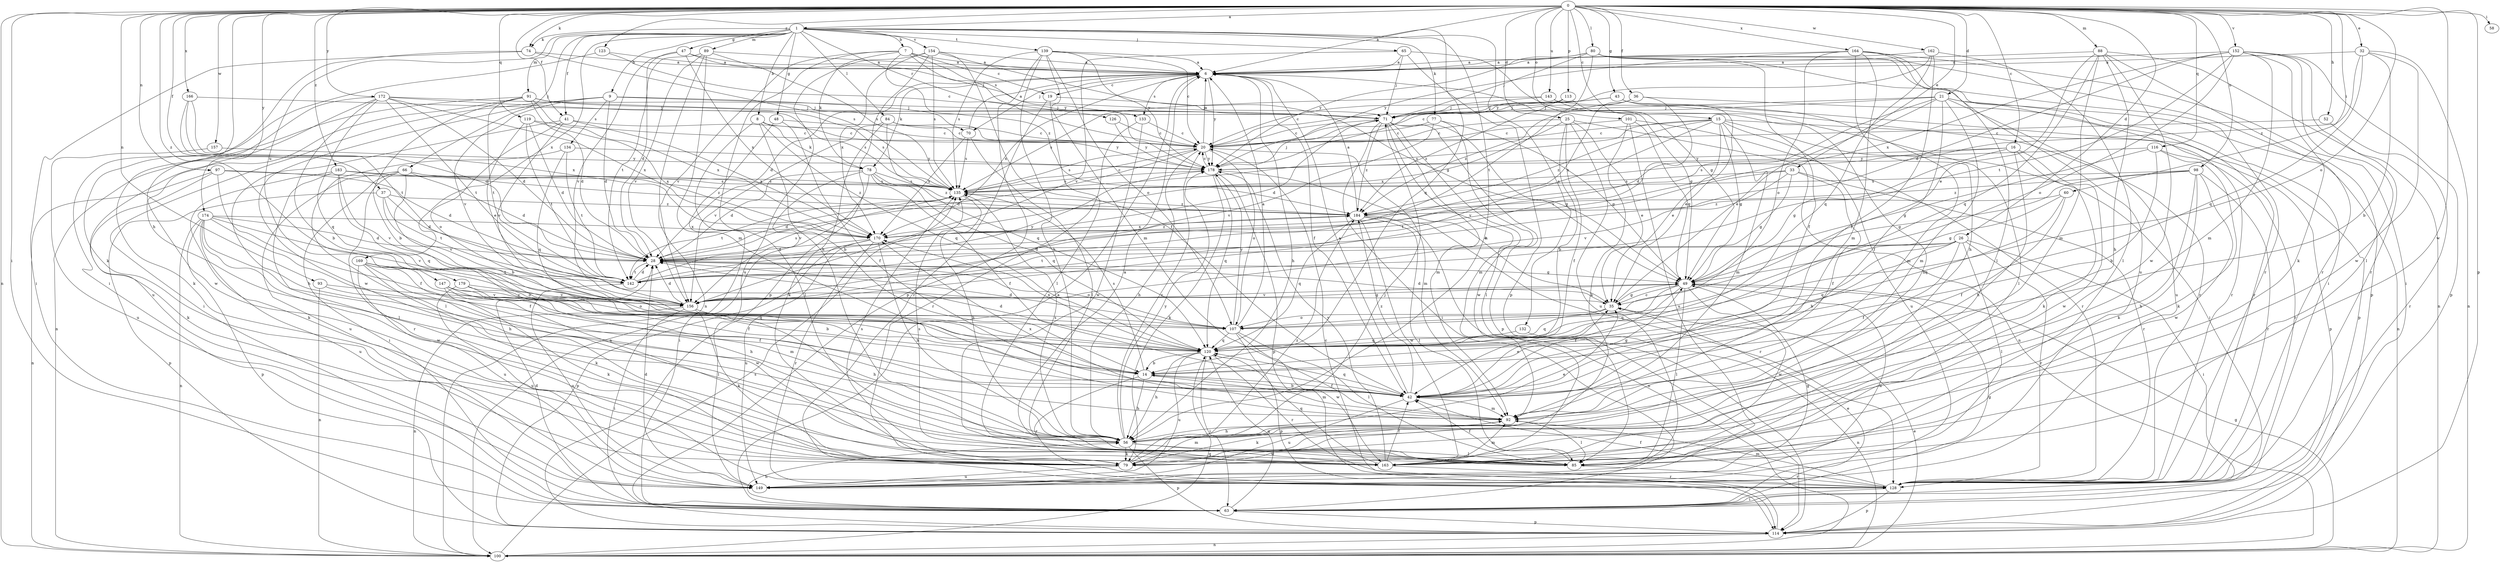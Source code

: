 strict digraph  {
0;
1;
6;
7;
8;
9;
14;
15;
16;
19;
20;
21;
25;
26;
28;
32;
33;
35;
36;
37;
41;
42;
43;
47;
48;
49;
52;
56;
58;
60;
63;
65;
66;
70;
71;
74;
77;
78;
79;
80;
84;
85;
88;
89;
91;
92;
93;
97;
98;
100;
101;
107;
113;
114;
116;
119;
120;
123;
126;
128;
132;
133;
134;
135;
139;
142;
143;
147;
149;
152;
154;
156;
157;
162;
163;
164;
166;
169;
170;
172;
174;
178;
179;
183;
184;
0 -> 1  [label=a];
0 -> 6  [label=a];
0 -> 15  [label=c];
0 -> 16  [label=c];
0 -> 21  [label=d];
0 -> 25  [label=d];
0 -> 26  [label=d];
0 -> 32  [label=e];
0 -> 33  [label=e];
0 -> 36  [label=f];
0 -> 37  [label=f];
0 -> 41  [label=f];
0 -> 43  [label=g];
0 -> 52  [label=h];
0 -> 56  [label=h];
0 -> 58  [label=i];
0 -> 60  [label=i];
0 -> 63  [label=i];
0 -> 74  [label=k];
0 -> 80  [label=l];
0 -> 88  [label=m];
0 -> 93  [label=n];
0 -> 97  [label=n];
0 -> 98  [label=n];
0 -> 100  [label=n];
0 -> 101  [label=o];
0 -> 107  [label=o];
0 -> 113  [label=p];
0 -> 114  [label=p];
0 -> 116  [label=q];
0 -> 119  [label=q];
0 -> 123  [label=r];
0 -> 143  [label=u];
0 -> 152  [label=v];
0 -> 157  [label=w];
0 -> 162  [label=w];
0 -> 163  [label=w];
0 -> 164  [label=x];
0 -> 166  [label=x];
0 -> 172  [label=y];
0 -> 174  [label=y];
0 -> 179  [label=z];
0 -> 183  [label=z];
1 -> 7  [label=b];
1 -> 8  [label=b];
1 -> 9  [label=b];
1 -> 41  [label=f];
1 -> 47  [label=g];
1 -> 48  [label=g];
1 -> 56  [label=h];
1 -> 65  [label=j];
1 -> 66  [label=j];
1 -> 74  [label=k];
1 -> 77  [label=k];
1 -> 84  [label=l];
1 -> 89  [label=m];
1 -> 91  [label=m];
1 -> 120  [label=q];
1 -> 126  [label=r];
1 -> 132  [label=s];
1 -> 139  [label=t];
1 -> 147  [label=u];
1 -> 154  [label=v];
1 -> 169  [label=x];
6 -> 19  [label=c];
6 -> 28  [label=d];
6 -> 42  [label=f];
6 -> 49  [label=g];
6 -> 56  [label=h];
6 -> 70  [label=j];
6 -> 78  [label=k];
6 -> 133  [label=s];
6 -> 170  [label=x];
6 -> 178  [label=y];
7 -> 6  [label=a];
7 -> 19  [label=c];
7 -> 56  [label=h];
7 -> 78  [label=k];
7 -> 133  [label=s];
7 -> 156  [label=v];
7 -> 178  [label=y];
7 -> 184  [label=z];
8 -> 14  [label=b];
8 -> 20  [label=c];
8 -> 78  [label=k];
8 -> 85  [label=l];
8 -> 120  [label=q];
9 -> 28  [label=d];
9 -> 63  [label=i];
9 -> 70  [label=j];
9 -> 71  [label=j];
9 -> 134  [label=s];
9 -> 156  [label=v];
9 -> 163  [label=w];
14 -> 42  [label=f];
14 -> 56  [label=h];
14 -> 92  [label=m];
14 -> 128  [label=r];
14 -> 135  [label=s];
15 -> 20  [label=c];
15 -> 35  [label=e];
15 -> 49  [label=g];
15 -> 63  [label=i];
15 -> 92  [label=m];
15 -> 114  [label=p];
15 -> 135  [label=s];
15 -> 149  [label=u];
15 -> 156  [label=v];
15 -> 184  [label=z];
16 -> 49  [label=g];
16 -> 56  [label=h];
16 -> 79  [label=k];
16 -> 135  [label=s];
16 -> 163  [label=w];
16 -> 178  [label=y];
19 -> 71  [label=j];
19 -> 85  [label=l];
19 -> 128  [label=r];
20 -> 6  [label=a];
20 -> 28  [label=d];
20 -> 56  [label=h];
20 -> 92  [label=m];
20 -> 107  [label=o];
20 -> 135  [label=s];
20 -> 178  [label=y];
21 -> 20  [label=c];
21 -> 28  [label=d];
21 -> 35  [label=e];
21 -> 42  [label=f];
21 -> 71  [label=j];
21 -> 92  [label=m];
21 -> 100  [label=n];
21 -> 128  [label=r];
21 -> 149  [label=u];
25 -> 14  [label=b];
25 -> 20  [label=c];
25 -> 35  [label=e];
25 -> 42  [label=f];
25 -> 100  [label=n];
25 -> 149  [label=u];
25 -> 170  [label=x];
26 -> 14  [label=b];
26 -> 28  [label=d];
26 -> 42  [label=f];
26 -> 63  [label=i];
26 -> 85  [label=l];
26 -> 120  [label=q];
26 -> 128  [label=r];
26 -> 142  [label=t];
28 -> 49  [label=g];
28 -> 107  [label=o];
28 -> 142  [label=t];
32 -> 6  [label=a];
32 -> 14  [label=b];
32 -> 100  [label=n];
32 -> 120  [label=q];
32 -> 163  [label=w];
32 -> 184  [label=z];
33 -> 42  [label=f];
33 -> 49  [label=g];
33 -> 128  [label=r];
33 -> 135  [label=s];
33 -> 142  [label=t];
33 -> 156  [label=v];
35 -> 28  [label=d];
35 -> 49  [label=g];
35 -> 107  [label=o];
35 -> 120  [label=q];
36 -> 71  [label=j];
36 -> 128  [label=r];
36 -> 156  [label=v];
36 -> 170  [label=x];
36 -> 184  [label=z];
37 -> 28  [label=d];
37 -> 114  [label=p];
37 -> 142  [label=t];
37 -> 156  [label=v];
37 -> 184  [label=z];
41 -> 20  [label=c];
41 -> 56  [label=h];
41 -> 107  [label=o];
41 -> 156  [label=v];
41 -> 170  [label=x];
42 -> 6  [label=a];
42 -> 14  [label=b];
42 -> 35  [label=e];
42 -> 49  [label=g];
42 -> 92  [label=m];
42 -> 120  [label=q];
42 -> 149  [label=u];
42 -> 184  [label=z];
43 -> 20  [label=c];
43 -> 35  [label=e];
43 -> 71  [label=j];
43 -> 92  [label=m];
43 -> 114  [label=p];
47 -> 6  [label=a];
47 -> 28  [label=d];
47 -> 71  [label=j];
47 -> 156  [label=v];
47 -> 170  [label=x];
48 -> 20  [label=c];
48 -> 42  [label=f];
48 -> 100  [label=n];
49 -> 42  [label=f];
49 -> 85  [label=l];
49 -> 120  [label=q];
49 -> 149  [label=u];
49 -> 156  [label=v];
49 -> 163  [label=w];
49 -> 35  [label=c];
52 -> 20  [label=c];
52 -> 128  [label=r];
56 -> 20  [label=c];
56 -> 35  [label=e];
56 -> 79  [label=k];
56 -> 85  [label=l];
56 -> 114  [label=p];
56 -> 135  [label=s];
56 -> 163  [label=w];
56 -> 178  [label=y];
60 -> 42  [label=f];
60 -> 49  [label=g];
60 -> 120  [label=q];
60 -> 184  [label=z];
63 -> 6  [label=a];
63 -> 28  [label=d];
63 -> 35  [label=e];
63 -> 49  [label=g];
63 -> 56  [label=h];
63 -> 114  [label=p];
63 -> 120  [label=q];
65 -> 6  [label=a];
65 -> 49  [label=g];
65 -> 71  [label=j];
65 -> 114  [label=p];
65 -> 156  [label=v];
66 -> 14  [label=b];
66 -> 28  [label=d];
66 -> 63  [label=i];
66 -> 128  [label=r];
66 -> 135  [label=s];
66 -> 149  [label=u];
66 -> 184  [label=z];
70 -> 6  [label=a];
70 -> 85  [label=l];
70 -> 135  [label=s];
70 -> 170  [label=x];
71 -> 20  [label=c];
71 -> 28  [label=d];
71 -> 49  [label=g];
71 -> 63  [label=i];
71 -> 85  [label=l];
71 -> 92  [label=m];
71 -> 114  [label=p];
71 -> 163  [label=w];
71 -> 184  [label=z];
74 -> 6  [label=a];
74 -> 63  [label=i];
74 -> 79  [label=k];
74 -> 135  [label=s];
77 -> 20  [label=c];
77 -> 49  [label=g];
77 -> 92  [label=m];
77 -> 156  [label=v];
78 -> 28  [label=d];
78 -> 42  [label=f];
78 -> 63  [label=i];
78 -> 120  [label=q];
78 -> 135  [label=s];
78 -> 156  [label=v];
78 -> 184  [label=z];
79 -> 71  [label=j];
79 -> 92  [label=m];
79 -> 135  [label=s];
79 -> 149  [label=u];
79 -> 184  [label=z];
80 -> 6  [label=a];
80 -> 42  [label=f];
80 -> 63  [label=i];
80 -> 71  [label=j];
80 -> 114  [label=p];
80 -> 142  [label=t];
80 -> 149  [label=u];
80 -> 178  [label=y];
84 -> 20  [label=c];
84 -> 79  [label=k];
84 -> 120  [label=q];
84 -> 156  [label=v];
84 -> 178  [label=y];
85 -> 6  [label=a];
85 -> 42  [label=f];
85 -> 128  [label=r];
88 -> 6  [label=a];
88 -> 35  [label=e];
88 -> 56  [label=h];
88 -> 92  [label=m];
88 -> 100  [label=n];
88 -> 120  [label=q];
88 -> 128  [label=r];
88 -> 163  [label=w];
89 -> 6  [label=a];
89 -> 92  [label=m];
89 -> 100  [label=n];
89 -> 135  [label=s];
89 -> 142  [label=t];
89 -> 156  [label=v];
91 -> 14  [label=b];
91 -> 28  [label=d];
91 -> 71  [label=j];
91 -> 100  [label=n];
91 -> 135  [label=s];
91 -> 142  [label=t];
91 -> 149  [label=u];
91 -> 170  [label=x];
92 -> 56  [label=h];
92 -> 79  [label=k];
92 -> 85  [label=l];
92 -> 170  [label=x];
93 -> 42  [label=f];
93 -> 100  [label=n];
93 -> 156  [label=v];
97 -> 28  [label=d];
97 -> 42  [label=f];
97 -> 79  [label=k];
97 -> 100  [label=n];
97 -> 135  [label=s];
98 -> 49  [label=g];
98 -> 56  [label=h];
98 -> 79  [label=k];
98 -> 128  [label=r];
98 -> 135  [label=s];
98 -> 163  [label=w];
98 -> 184  [label=z];
100 -> 35  [label=e];
100 -> 49  [label=g];
100 -> 120  [label=q];
100 -> 135  [label=s];
101 -> 20  [label=c];
101 -> 49  [label=g];
101 -> 79  [label=k];
101 -> 128  [label=r];
101 -> 149  [label=u];
107 -> 6  [label=a];
107 -> 28  [label=d];
107 -> 85  [label=l];
107 -> 114  [label=p];
107 -> 120  [label=q];
107 -> 163  [label=w];
107 -> 178  [label=y];
113 -> 20  [label=c];
113 -> 71  [label=j];
113 -> 85  [label=l];
113 -> 184  [label=z];
114 -> 20  [label=c];
114 -> 100  [label=n];
116 -> 14  [label=b];
116 -> 49  [label=g];
116 -> 79  [label=k];
116 -> 128  [label=r];
116 -> 178  [label=y];
119 -> 20  [label=c];
119 -> 28  [label=d];
119 -> 35  [label=e];
119 -> 142  [label=t];
119 -> 170  [label=x];
120 -> 14  [label=b];
120 -> 28  [label=d];
120 -> 56  [label=h];
120 -> 63  [label=i];
120 -> 128  [label=r];
120 -> 149  [label=u];
120 -> 170  [label=x];
123 -> 6  [label=a];
123 -> 20  [label=c];
123 -> 63  [label=i];
126 -> 20  [label=c];
126 -> 178  [label=y];
128 -> 42  [label=f];
128 -> 63  [label=i];
128 -> 92  [label=m];
128 -> 114  [label=p];
132 -> 100  [label=n];
132 -> 120  [label=q];
133 -> 20  [label=c];
133 -> 128  [label=r];
133 -> 163  [label=w];
134 -> 85  [label=l];
134 -> 120  [label=q];
134 -> 142  [label=t];
134 -> 178  [label=y];
135 -> 20  [label=c];
135 -> 28  [label=d];
135 -> 56  [label=h];
135 -> 142  [label=t];
135 -> 184  [label=z];
139 -> 6  [label=a];
139 -> 20  [label=c];
139 -> 56  [label=h];
139 -> 92  [label=m];
139 -> 107  [label=o];
139 -> 114  [label=p];
139 -> 135  [label=s];
139 -> 178  [label=y];
142 -> 28  [label=d];
142 -> 135  [label=s];
142 -> 149  [label=u];
142 -> 178  [label=y];
143 -> 56  [label=h];
143 -> 71  [label=j];
143 -> 128  [label=r];
143 -> 135  [label=s];
147 -> 79  [label=k];
147 -> 85  [label=l];
147 -> 92  [label=m];
147 -> 120  [label=q];
147 -> 156  [label=v];
149 -> 28  [label=d];
149 -> 49  [label=g];
152 -> 6  [label=a];
152 -> 28  [label=d];
152 -> 79  [label=k];
152 -> 85  [label=l];
152 -> 92  [label=m];
152 -> 107  [label=o];
152 -> 114  [label=p];
152 -> 128  [label=r];
152 -> 142  [label=t];
152 -> 170  [label=x];
154 -> 6  [label=a];
154 -> 42  [label=f];
154 -> 49  [label=g];
154 -> 114  [label=p];
154 -> 135  [label=s];
154 -> 149  [label=u];
154 -> 170  [label=x];
156 -> 28  [label=d];
156 -> 49  [label=g];
156 -> 56  [label=h];
156 -> 63  [label=i];
156 -> 79  [label=k];
156 -> 100  [label=n];
157 -> 149  [label=u];
157 -> 178  [label=y];
162 -> 6  [label=a];
162 -> 42  [label=f];
162 -> 85  [label=l];
162 -> 120  [label=q];
162 -> 178  [label=y];
163 -> 42  [label=f];
163 -> 92  [label=m];
163 -> 120  [label=q];
163 -> 128  [label=r];
163 -> 135  [label=s];
163 -> 178  [label=y];
164 -> 6  [label=a];
164 -> 56  [label=h];
164 -> 63  [label=i];
164 -> 85  [label=l];
164 -> 92  [label=m];
164 -> 107  [label=o];
164 -> 128  [label=r];
164 -> 178  [label=y];
166 -> 28  [label=d];
166 -> 71  [label=j];
166 -> 142  [label=t];
166 -> 170  [label=x];
169 -> 42  [label=f];
169 -> 56  [label=h];
169 -> 79  [label=k];
169 -> 107  [label=o];
169 -> 142  [label=t];
169 -> 149  [label=u];
169 -> 163  [label=w];
170 -> 28  [label=d];
170 -> 56  [label=h];
170 -> 114  [label=p];
170 -> 128  [label=r];
170 -> 149  [label=u];
170 -> 184  [label=z];
172 -> 14  [label=b];
172 -> 28  [label=d];
172 -> 71  [label=j];
172 -> 79  [label=k];
172 -> 120  [label=q];
172 -> 135  [label=s];
172 -> 142  [label=t];
172 -> 163  [label=w];
172 -> 170  [label=x];
174 -> 28  [label=d];
174 -> 42  [label=f];
174 -> 56  [label=h];
174 -> 100  [label=n];
174 -> 114  [label=p];
174 -> 149  [label=u];
174 -> 156  [label=v];
174 -> 163  [label=w];
174 -> 170  [label=x];
178 -> 20  [label=c];
178 -> 35  [label=e];
178 -> 71  [label=j];
178 -> 79  [label=k];
178 -> 114  [label=p];
178 -> 120  [label=q];
178 -> 135  [label=s];
179 -> 14  [label=b];
179 -> 107  [label=o];
179 -> 149  [label=u];
179 -> 156  [label=v];
183 -> 79  [label=k];
183 -> 85  [label=l];
183 -> 120  [label=q];
183 -> 135  [label=s];
183 -> 156  [label=v];
183 -> 184  [label=z];
184 -> 6  [label=a];
184 -> 85  [label=l];
184 -> 100  [label=n];
184 -> 120  [label=q];
184 -> 128  [label=r];
184 -> 163  [label=w];
184 -> 170  [label=x];
}
